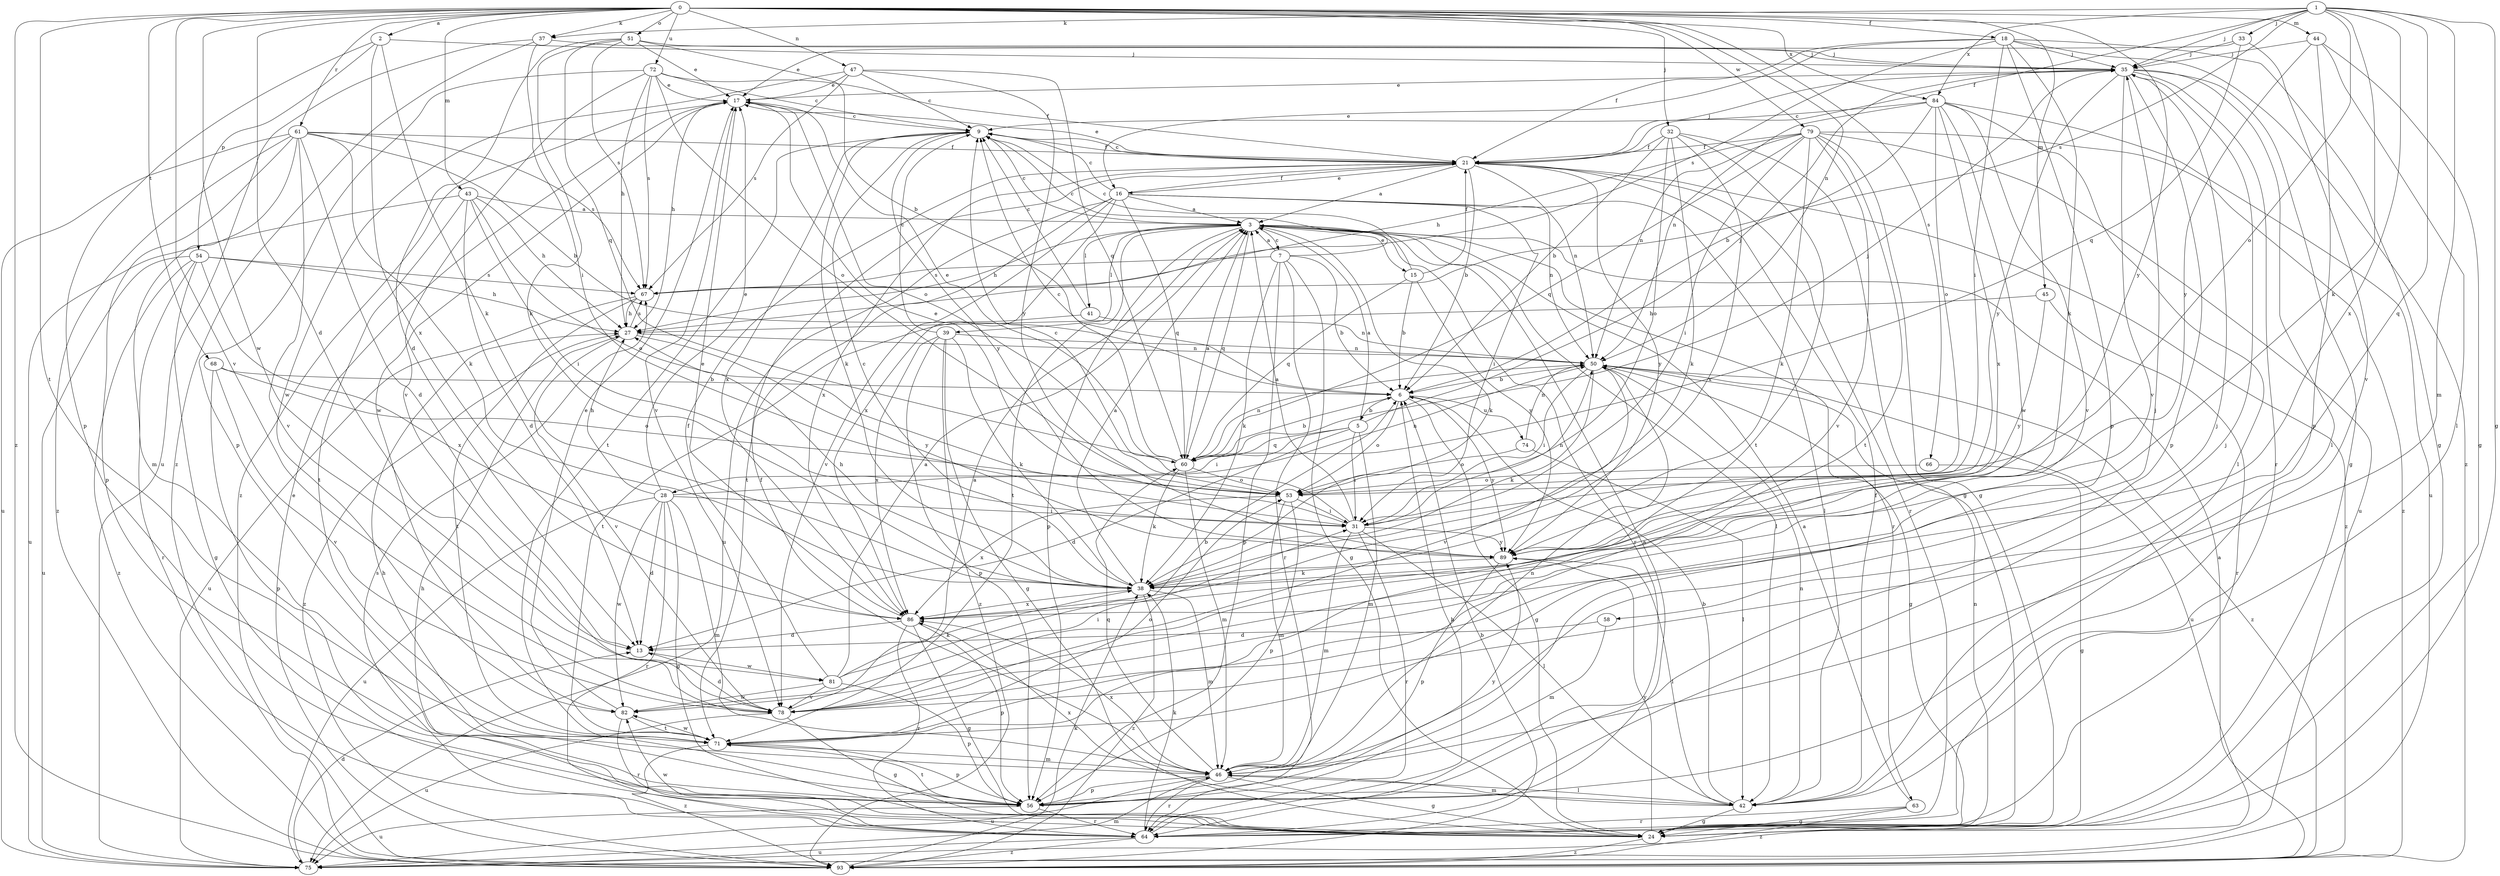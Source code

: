 strict digraph  {
0;
1;
2;
3;
5;
6;
7;
9;
13;
15;
16;
17;
18;
21;
24;
27;
28;
31;
32;
33;
35;
37;
38;
39;
41;
42;
43;
44;
45;
46;
47;
50;
51;
53;
54;
56;
58;
60;
61;
63;
64;
66;
67;
68;
71;
72;
74;
75;
78;
79;
81;
82;
84;
86;
89;
93;
0 -> 2  [label=a];
0 -> 13  [label=d];
0 -> 18  [label=f];
0 -> 32  [label=j];
0 -> 37  [label=k];
0 -> 43  [label=m];
0 -> 44  [label=m];
0 -> 45  [label=m];
0 -> 47  [label=n];
0 -> 50  [label=n];
0 -> 51  [label=o];
0 -> 61  [label=r];
0 -> 66  [label=s];
0 -> 68  [label=t];
0 -> 71  [label=t];
0 -> 72  [label=u];
0 -> 78  [label=v];
0 -> 79  [label=w];
0 -> 81  [label=w];
0 -> 84  [label=x];
0 -> 89  [label=y];
0 -> 93  [label=z];
1 -> 21  [label=f];
1 -> 24  [label=g];
1 -> 33  [label=j];
1 -> 35  [label=j];
1 -> 37  [label=k];
1 -> 38  [label=k];
1 -> 46  [label=m];
1 -> 53  [label=o];
1 -> 58  [label=q];
1 -> 67  [label=s];
1 -> 84  [label=x];
1 -> 86  [label=x];
2 -> 35  [label=j];
2 -> 38  [label=k];
2 -> 54  [label=p];
2 -> 56  [label=p];
2 -> 86  [label=x];
3 -> 7  [label=c];
3 -> 9  [label=c];
3 -> 15  [label=e];
3 -> 27  [label=h];
3 -> 38  [label=k];
3 -> 39  [label=l];
3 -> 41  [label=l];
3 -> 42  [label=l];
3 -> 56  [label=p];
3 -> 60  [label=q];
3 -> 63  [label=r];
3 -> 64  [label=r];
3 -> 71  [label=t];
5 -> 3  [label=a];
5 -> 13  [label=d];
5 -> 28  [label=i];
5 -> 31  [label=i];
5 -> 35  [label=j];
5 -> 46  [label=m];
5 -> 60  [label=q];
6 -> 5  [label=b];
6 -> 24  [label=g];
6 -> 53  [label=o];
6 -> 74  [label=u];
6 -> 89  [label=y];
7 -> 3  [label=a];
7 -> 6  [label=b];
7 -> 9  [label=c];
7 -> 24  [label=g];
7 -> 38  [label=k];
7 -> 56  [label=p];
7 -> 64  [label=r];
7 -> 67  [label=s];
9 -> 21  [label=f];
9 -> 38  [label=k];
9 -> 71  [label=t];
9 -> 86  [label=x];
9 -> 89  [label=y];
13 -> 81  [label=w];
15 -> 6  [label=b];
15 -> 9  [label=c];
15 -> 21  [label=f];
15 -> 60  [label=q];
15 -> 89  [label=y];
16 -> 3  [label=a];
16 -> 9  [label=c];
16 -> 21  [label=f];
16 -> 31  [label=i];
16 -> 42  [label=l];
16 -> 50  [label=n];
16 -> 60  [label=q];
16 -> 71  [label=t];
16 -> 75  [label=u];
16 -> 78  [label=v];
16 -> 86  [label=x];
17 -> 9  [label=c];
17 -> 27  [label=h];
17 -> 53  [label=o];
17 -> 78  [label=v];
17 -> 82  [label=w];
17 -> 93  [label=z];
18 -> 16  [label=e];
18 -> 21  [label=f];
18 -> 24  [label=g];
18 -> 31  [label=i];
18 -> 35  [label=j];
18 -> 38  [label=k];
18 -> 56  [label=p];
18 -> 67  [label=s];
18 -> 93  [label=z];
21 -> 3  [label=a];
21 -> 6  [label=b];
21 -> 9  [label=c];
21 -> 16  [label=e];
21 -> 17  [label=e];
21 -> 35  [label=j];
21 -> 50  [label=n];
21 -> 64  [label=r];
21 -> 86  [label=x];
21 -> 89  [label=y];
21 -> 93  [label=z];
24 -> 27  [label=h];
24 -> 50  [label=n];
24 -> 82  [label=w];
24 -> 89  [label=y];
24 -> 93  [label=z];
27 -> 50  [label=n];
27 -> 67  [label=s];
27 -> 78  [label=v];
27 -> 89  [label=y];
27 -> 93  [label=z];
28 -> 13  [label=d];
28 -> 17  [label=e];
28 -> 24  [label=g];
28 -> 27  [label=h];
28 -> 31  [label=i];
28 -> 46  [label=m];
28 -> 50  [label=n];
28 -> 64  [label=r];
28 -> 75  [label=u];
28 -> 82  [label=w];
31 -> 3  [label=a];
31 -> 9  [label=c];
31 -> 17  [label=e];
31 -> 42  [label=l];
31 -> 46  [label=m];
31 -> 50  [label=n];
31 -> 64  [label=r];
31 -> 89  [label=y];
32 -> 6  [label=b];
32 -> 21  [label=f];
32 -> 24  [label=g];
32 -> 38  [label=k];
32 -> 53  [label=o];
32 -> 71  [label=t];
32 -> 86  [label=x];
33 -> 17  [label=e];
33 -> 35  [label=j];
33 -> 60  [label=q];
33 -> 78  [label=v];
35 -> 17  [label=e];
35 -> 24  [label=g];
35 -> 42  [label=l];
35 -> 56  [label=p];
35 -> 64  [label=r];
35 -> 78  [label=v];
35 -> 89  [label=y];
37 -> 31  [label=i];
37 -> 35  [label=j];
37 -> 75  [label=u];
37 -> 93  [label=z];
38 -> 3  [label=a];
38 -> 9  [label=c];
38 -> 27  [label=h];
38 -> 46  [label=m];
38 -> 86  [label=x];
38 -> 93  [label=z];
39 -> 9  [label=c];
39 -> 24  [label=g];
39 -> 38  [label=k];
39 -> 50  [label=n];
39 -> 56  [label=p];
39 -> 86  [label=x];
39 -> 93  [label=z];
41 -> 9  [label=c];
41 -> 50  [label=n];
41 -> 71  [label=t];
42 -> 6  [label=b];
42 -> 21  [label=f];
42 -> 24  [label=g];
42 -> 46  [label=m];
42 -> 50  [label=n];
42 -> 86  [label=x];
43 -> 3  [label=a];
43 -> 13  [label=d];
43 -> 27  [label=h];
43 -> 31  [label=i];
43 -> 53  [label=o];
43 -> 71  [label=t];
43 -> 75  [label=u];
44 -> 24  [label=g];
44 -> 35  [label=j];
44 -> 42  [label=l];
44 -> 56  [label=p];
44 -> 89  [label=y];
45 -> 27  [label=h];
45 -> 64  [label=r];
45 -> 89  [label=y];
46 -> 21  [label=f];
46 -> 24  [label=g];
46 -> 35  [label=j];
46 -> 42  [label=l];
46 -> 50  [label=n];
46 -> 56  [label=p];
46 -> 60  [label=q];
46 -> 64  [label=r];
46 -> 75  [label=u];
46 -> 86  [label=x];
47 -> 9  [label=c];
47 -> 17  [label=e];
47 -> 60  [label=q];
47 -> 67  [label=s];
47 -> 82  [label=w];
47 -> 89  [label=y];
50 -> 6  [label=b];
50 -> 24  [label=g];
50 -> 31  [label=i];
50 -> 38  [label=k];
50 -> 75  [label=u];
50 -> 78  [label=v];
50 -> 93  [label=z];
51 -> 6  [label=b];
51 -> 13  [label=d];
51 -> 17  [label=e];
51 -> 35  [label=j];
51 -> 38  [label=k];
51 -> 60  [label=q];
51 -> 67  [label=s];
53 -> 31  [label=i];
53 -> 46  [label=m];
53 -> 56  [label=p];
53 -> 86  [label=x];
54 -> 24  [label=g];
54 -> 27  [label=h];
54 -> 64  [label=r];
54 -> 67  [label=s];
54 -> 75  [label=u];
54 -> 86  [label=x];
54 -> 93  [label=z];
56 -> 27  [label=h];
56 -> 35  [label=j];
56 -> 64  [label=r];
56 -> 71  [label=t];
56 -> 75  [label=u];
56 -> 89  [label=y];
58 -> 13  [label=d];
58 -> 46  [label=m];
60 -> 3  [label=a];
60 -> 6  [label=b];
60 -> 9  [label=c];
60 -> 17  [label=e];
60 -> 35  [label=j];
60 -> 38  [label=k];
60 -> 46  [label=m];
60 -> 50  [label=n];
60 -> 53  [label=o];
61 -> 6  [label=b];
61 -> 13  [label=d];
61 -> 21  [label=f];
61 -> 38  [label=k];
61 -> 46  [label=m];
61 -> 56  [label=p];
61 -> 67  [label=s];
61 -> 75  [label=u];
61 -> 78  [label=v];
61 -> 93  [label=z];
63 -> 3  [label=a];
63 -> 24  [label=g];
63 -> 64  [label=r];
63 -> 93  [label=z];
64 -> 3  [label=a];
64 -> 6  [label=b];
64 -> 38  [label=k];
64 -> 67  [label=s];
64 -> 75  [label=u];
64 -> 93  [label=z];
66 -> 24  [label=g];
66 -> 53  [label=o];
67 -> 27  [label=h];
67 -> 71  [label=t];
67 -> 75  [label=u];
68 -> 6  [label=b];
68 -> 53  [label=o];
68 -> 56  [label=p];
68 -> 78  [label=v];
71 -> 35  [label=j];
71 -> 46  [label=m];
71 -> 53  [label=o];
71 -> 56  [label=p];
71 -> 82  [label=w];
71 -> 93  [label=z];
72 -> 9  [label=c];
72 -> 17  [label=e];
72 -> 21  [label=f];
72 -> 27  [label=h];
72 -> 53  [label=o];
72 -> 56  [label=p];
72 -> 67  [label=s];
72 -> 78  [label=v];
74 -> 42  [label=l];
74 -> 50  [label=n];
74 -> 53  [label=o];
75 -> 13  [label=d];
75 -> 46  [label=m];
78 -> 3  [label=a];
78 -> 13  [label=d];
78 -> 24  [label=g];
78 -> 75  [label=u];
79 -> 21  [label=f];
79 -> 24  [label=g];
79 -> 27  [label=h];
79 -> 31  [label=i];
79 -> 38  [label=k];
79 -> 50  [label=n];
79 -> 60  [label=q];
79 -> 71  [label=t];
79 -> 75  [label=u];
79 -> 78  [label=v];
79 -> 93  [label=z];
81 -> 3  [label=a];
81 -> 6  [label=b];
81 -> 21  [label=f];
81 -> 38  [label=k];
81 -> 56  [label=p];
81 -> 78  [label=v];
81 -> 82  [label=w];
82 -> 17  [label=e];
82 -> 31  [label=i];
82 -> 64  [label=r];
82 -> 71  [label=t];
84 -> 6  [label=b];
84 -> 9  [label=c];
84 -> 42  [label=l];
84 -> 50  [label=n];
84 -> 53  [label=o];
84 -> 75  [label=u];
84 -> 78  [label=v];
84 -> 82  [label=w];
84 -> 86  [label=x];
86 -> 13  [label=d];
86 -> 17  [label=e];
86 -> 24  [label=g];
86 -> 56  [label=p];
86 -> 64  [label=r];
89 -> 38  [label=k];
89 -> 42  [label=l];
89 -> 56  [label=p];
93 -> 3  [label=a];
93 -> 6  [label=b];
93 -> 17  [label=e];
93 -> 38  [label=k];
}
